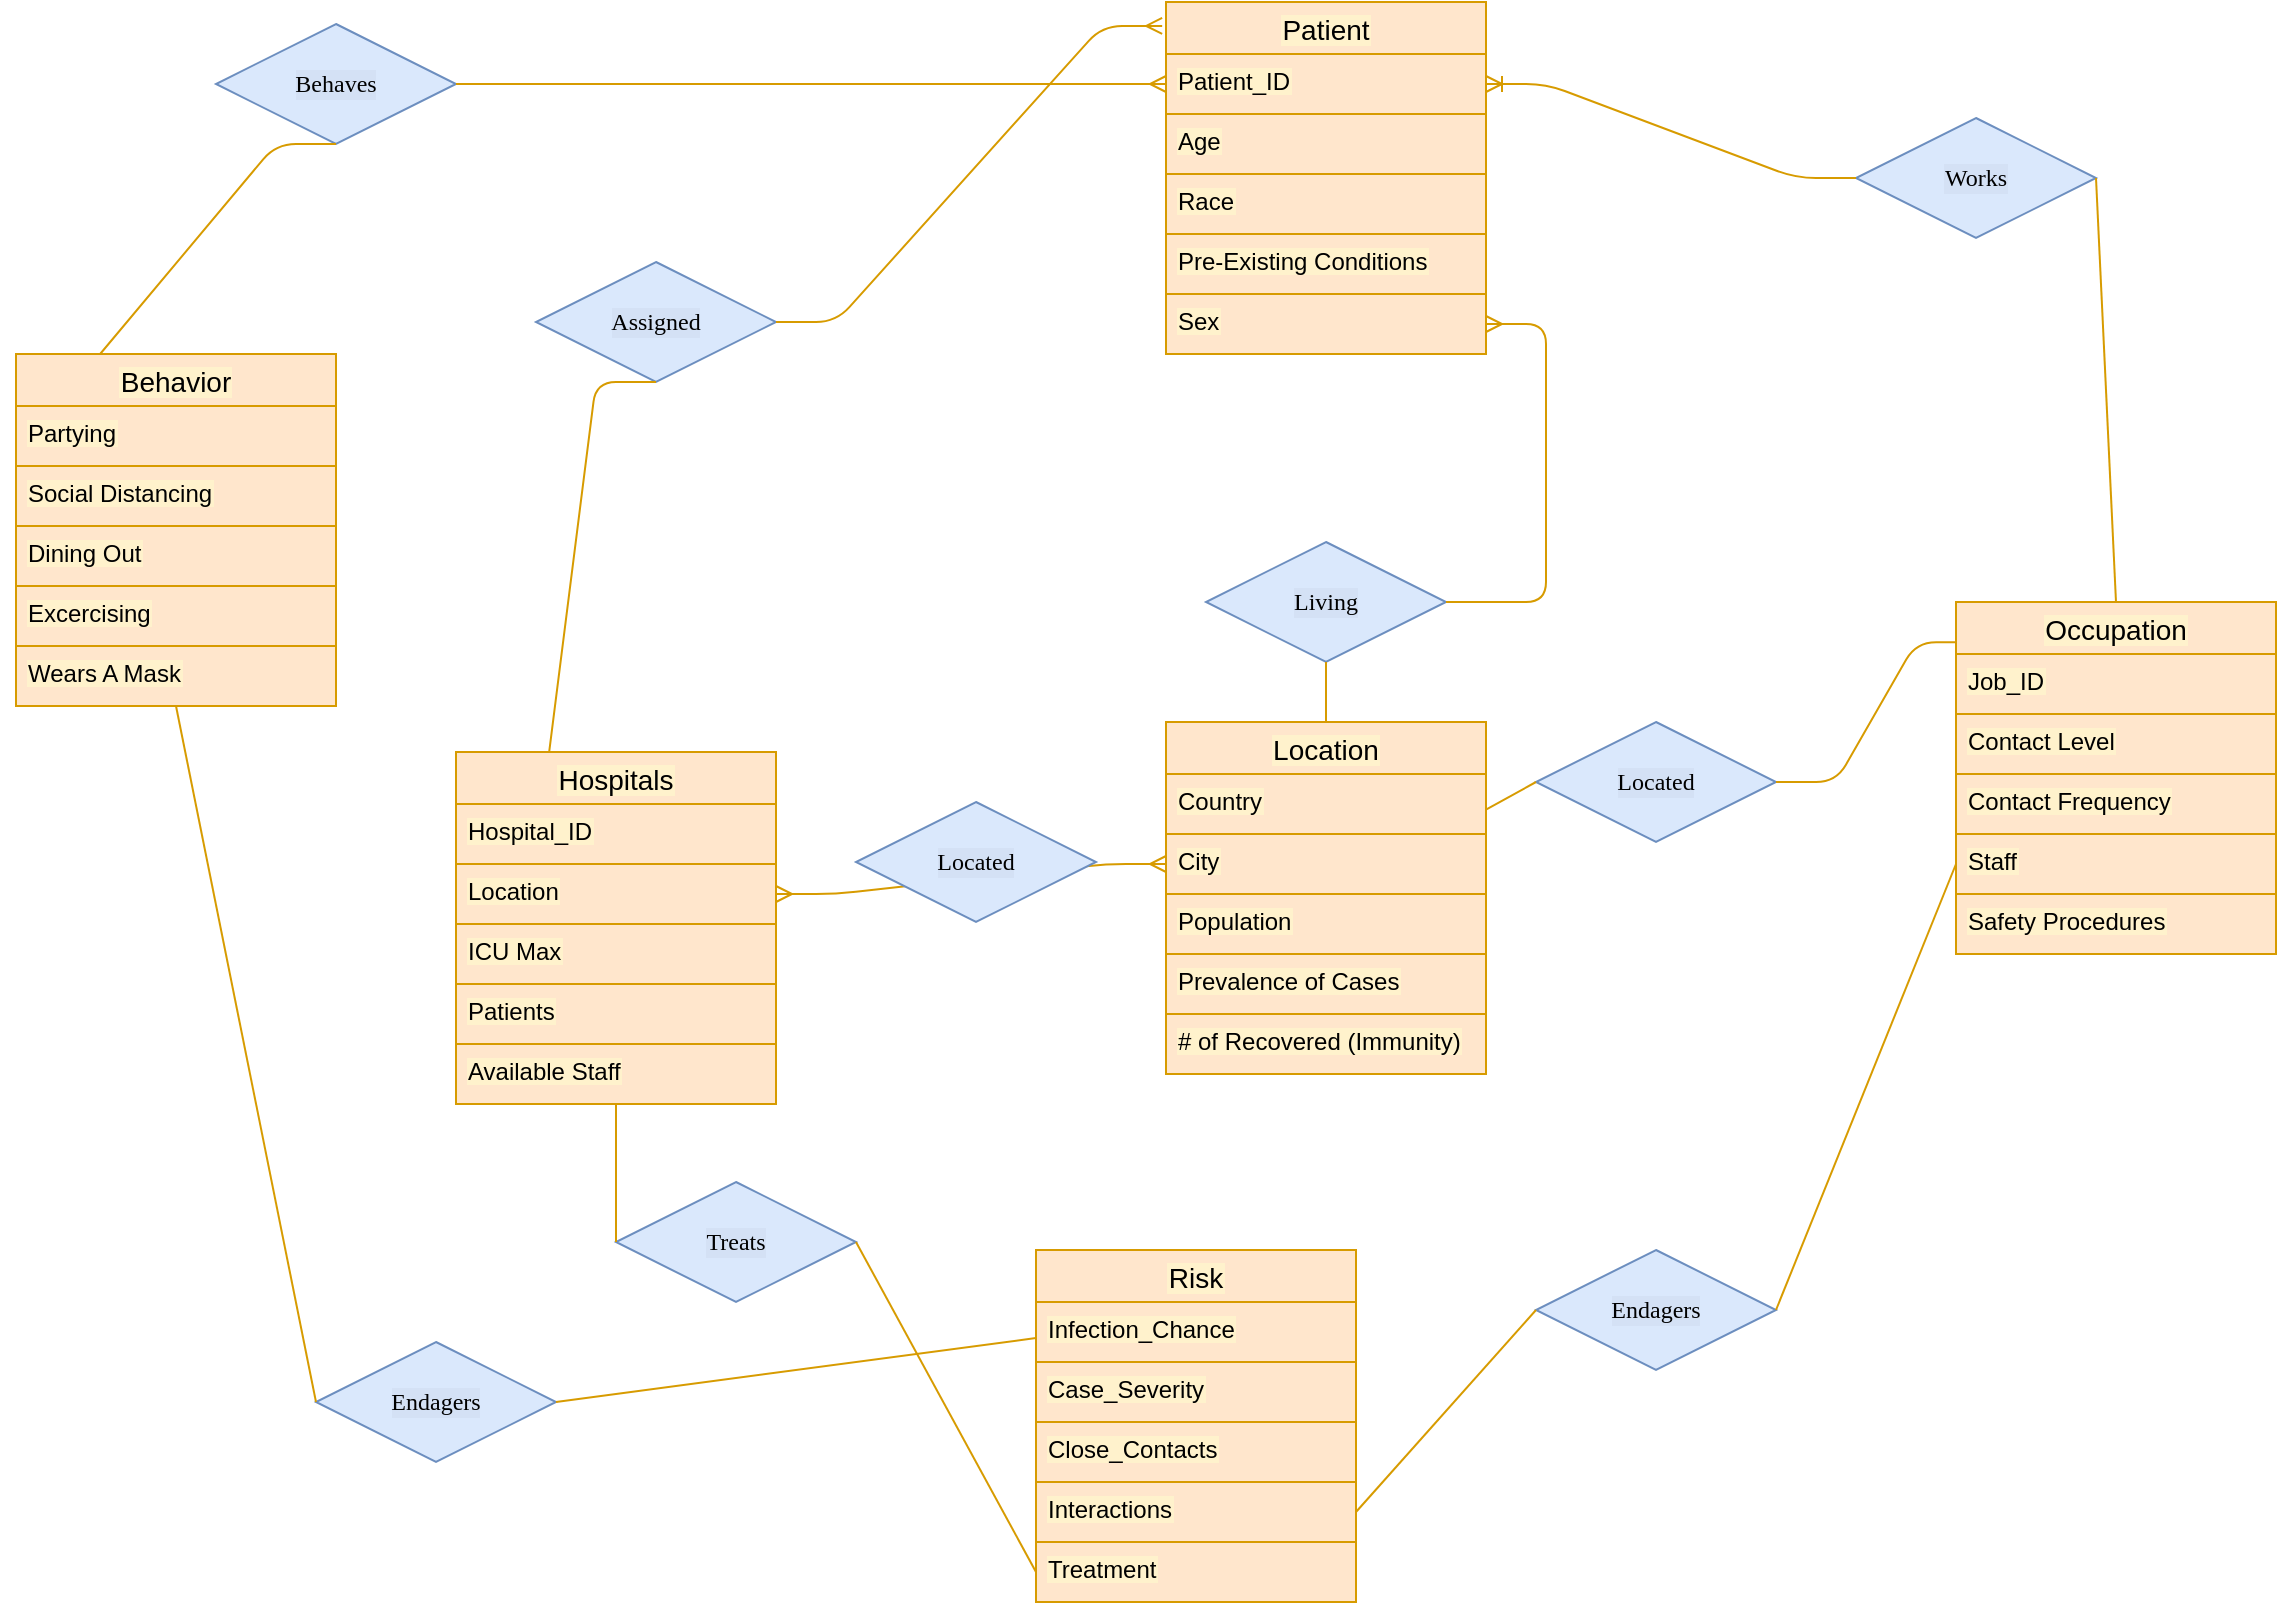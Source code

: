 <mxfile version="13.6.6" type="github">
  <diagram id="AUjH89CxYdZOuX72Uw9I" name="Page-1">
    <mxGraphModel dx="2676" dy="759" grid="1" gridSize="10" guides="1" tooltips="1" connect="1" arrows="1" fold="1" page="1" pageScale="1" pageWidth="850" pageHeight="1100" math="0" shadow="0">
      <root>
        <mxCell id="0" />
        <mxCell id="1" parent="0" />
        <mxCell id="HIEzbjI9eFm-Q7LftsO4-79" value="Located" style="shape=rhombus;perimeter=rhombusPerimeter;whiteSpace=wrap;html=1;align=center;fontFamily=Times New Roman;labelBackgroundColor=#D4E1F5;fillColor=#dae8fc;strokeColor=#6c8ebf;" parent="1" vertex="1">
          <mxGeometry x="450" y="400" width="120" height="60" as="geometry" />
        </mxCell>
        <mxCell id="HIEzbjI9eFm-Q7LftsO4-84" value="" style="endArrow=none;html=1;rounded=0;fontFamily=Times New Roman;entryX=0;entryY=0.5;entryDx=0;entryDy=0;labelBackgroundColor=#FFF2CC;fillColor=#ffe6cc;strokeColor=#d79b00;" parent="1" source="HIEzbjI9eFm-Q7LftsO4-67" target="HIEzbjI9eFm-Q7LftsO4-79" edge="1">
          <mxGeometry relative="1" as="geometry">
            <mxPoint x="10" y="260" as="sourcePoint" />
            <mxPoint x="170" y="260" as="targetPoint" />
          </mxGeometry>
        </mxCell>
        <mxCell id="HIEzbjI9eFm-Q7LftsO4-86" value="" style="edgeStyle=entityRelationEdgeStyle;fontSize=12;html=1;endArrow=ERoneToMany;labelBackgroundColor=#FFF2CC;fillColor=#ffe6cc;strokeColor=#d79b00;entryX=0.063;entryY=0.114;entryDx=0;entryDy=0;entryPerimeter=0;" parent="1" source="HIEzbjI9eFm-Q7LftsO4-79" target="HIEzbjI9eFm-Q7LftsO4-30" edge="1">
          <mxGeometry width="100" height="100" relative="1" as="geometry">
            <mxPoint x="40" y="310" as="sourcePoint" />
            <mxPoint x="610" y="280" as="targetPoint" />
          </mxGeometry>
        </mxCell>
        <mxCell id="HIEzbjI9eFm-Q7LftsO4-88" value="Works" style="shape=rhombus;perimeter=rhombusPerimeter;whiteSpace=wrap;html=1;align=center;fontFamily=Times New Roman;labelBackgroundColor=#D4E1F5;fillColor=#dae8fc;strokeColor=#6c8ebf;" parent="1" vertex="1">
          <mxGeometry x="610" y="98" width="120" height="60" as="geometry" />
        </mxCell>
        <mxCell id="HIEzbjI9eFm-Q7LftsO4-90" value="" style="endArrow=none;html=1;rounded=0;fontFamily=Times New Roman;exitX=1;exitY=0.5;exitDx=0;exitDy=0;entryX=0.5;entryY=0;entryDx=0;entryDy=0;labelBackgroundColor=#FFF2CC;fillColor=#ffe6cc;strokeColor=#d79b00;" parent="1" source="HIEzbjI9eFm-Q7LftsO4-88" target="HIEzbjI9eFm-Q7LftsO4-30" edge="1">
          <mxGeometry relative="1" as="geometry">
            <mxPoint x="200" y="380" as="sourcePoint" />
            <mxPoint x="360" y="380" as="targetPoint" />
          </mxGeometry>
        </mxCell>
        <mxCell id="HIEzbjI9eFm-Q7LftsO4-61" value="Patient" style="swimlane;fontStyle=0;childLayout=stackLayout;horizontal=1;startSize=26;horizontalStack=0;resizeParent=1;resizeParentMax=0;resizeLast=0;collapsible=1;marginBottom=0;align=center;fontSize=14;labelBackgroundColor=#FFF2CC;fillColor=#ffe6cc;strokeColor=#d79b00;" parent="1" vertex="1">
          <mxGeometry x="265" y="40" width="160" height="176" as="geometry" />
        </mxCell>
        <mxCell id="HIEzbjI9eFm-Q7LftsO4-66" value="Patient_ID" style="text;strokeColor=#d79b00;fillColor=#ffe6cc;spacingLeft=4;spacingRight=4;overflow=hidden;rotatable=0;points=[[0,0.5],[1,0.5]];portConstraint=eastwest;fontSize=12;labelBackgroundColor=#FFF2CC;" parent="HIEzbjI9eFm-Q7LftsO4-61" vertex="1">
          <mxGeometry y="26" width="160" height="30" as="geometry" />
        </mxCell>
        <mxCell id="HIEzbjI9eFm-Q7LftsO4-62" value="Age" style="text;strokeColor=#d79b00;fillColor=#ffe6cc;spacingLeft=4;spacingRight=4;overflow=hidden;rotatable=0;points=[[0,0.5],[1,0.5]];portConstraint=eastwest;fontSize=12;labelBackgroundColor=#FFF2CC;" parent="HIEzbjI9eFm-Q7LftsO4-61" vertex="1">
          <mxGeometry y="56" width="160" height="30" as="geometry" />
        </mxCell>
        <mxCell id="HIEzbjI9eFm-Q7LftsO4-63" value="Race" style="text;strokeColor=#d79b00;fillColor=#ffe6cc;spacingLeft=4;spacingRight=4;overflow=hidden;rotatable=0;points=[[0,0.5],[1,0.5]];portConstraint=eastwest;fontSize=12;labelBackgroundColor=#FFF2CC;" parent="HIEzbjI9eFm-Q7LftsO4-61" vertex="1">
          <mxGeometry y="86" width="160" height="30" as="geometry" />
        </mxCell>
        <mxCell id="HIEzbjI9eFm-Q7LftsO4-64" value="Pre-Existing Conditions" style="text;strokeColor=#d79b00;fillColor=#ffe6cc;spacingLeft=4;spacingRight=4;overflow=hidden;rotatable=0;points=[[0,0.5],[1,0.5]];portConstraint=eastwest;fontSize=12;labelBackgroundColor=#FFF2CC;" parent="HIEzbjI9eFm-Q7LftsO4-61" vertex="1">
          <mxGeometry y="116" width="160" height="30" as="geometry" />
        </mxCell>
        <mxCell id="HIEzbjI9eFm-Q7LftsO4-65" value="Sex" style="text;strokeColor=#d79b00;fillColor=#ffe6cc;spacingLeft=4;spacingRight=4;overflow=hidden;rotatable=0;points=[[0,0.5],[1,0.5]];portConstraint=eastwest;fontSize=12;labelBackgroundColor=#FFF2CC;" parent="HIEzbjI9eFm-Q7LftsO4-61" vertex="1">
          <mxGeometry y="146" width="160" height="30" as="geometry" />
        </mxCell>
        <mxCell id="HIEzbjI9eFm-Q7LftsO4-91" value="Living" style="shape=rhombus;perimeter=rhombusPerimeter;whiteSpace=wrap;html=1;align=center;fontFamily=Times New Roman;labelBackgroundColor=#D4E1F5;fillColor=#dae8fc;strokeColor=#6c8ebf;" parent="1" vertex="1">
          <mxGeometry x="285" y="310" width="120" height="60" as="geometry" />
        </mxCell>
        <mxCell id="HIEzbjI9eFm-Q7LftsO4-92" value="" style="endArrow=none;html=1;rounded=0;fontFamily=Times New Roman;exitX=0.5;exitY=0;exitDx=0;exitDy=0;entryX=0.5;entryY=1;entryDx=0;entryDy=0;labelBackgroundColor=#FFF2CC;fillColor=#ffe6cc;strokeColor=#d79b00;" parent="1" source="HIEzbjI9eFm-Q7LftsO4-67" target="HIEzbjI9eFm-Q7LftsO4-91" edge="1">
          <mxGeometry relative="1" as="geometry">
            <mxPoint x="-190" y="400" as="sourcePoint" />
            <mxPoint x="-30" y="400" as="targetPoint" />
          </mxGeometry>
        </mxCell>
        <mxCell id="HIEzbjI9eFm-Q7LftsO4-93" value="" style="edgeStyle=entityRelationEdgeStyle;fontSize=12;html=1;endArrow=ERmany;labelBackgroundColor=#FFF2CC;fillColor=#ffe6cc;strokeColor=#d79b00;" parent="1" source="HIEzbjI9eFm-Q7LftsO4-91" target="HIEzbjI9eFm-Q7LftsO4-65" edge="1">
          <mxGeometry width="100" height="100" relative="1" as="geometry">
            <mxPoint x="230" y="420" as="sourcePoint" />
            <mxPoint x="240" y="1010" as="targetPoint" />
          </mxGeometry>
        </mxCell>
        <mxCell id="HIEzbjI9eFm-Q7LftsO4-102" value="Behaves" style="shape=rhombus;perimeter=rhombusPerimeter;whiteSpace=wrap;html=1;align=center;fontFamily=Times New Roman;labelBackgroundColor=#D4E1F5;fillColor=#dae8fc;strokeColor=#6c8ebf;" parent="1" vertex="1">
          <mxGeometry x="-210.0" y="51" width="120" height="60" as="geometry" />
        </mxCell>
        <mxCell id="HIEzbjI9eFm-Q7LftsO4-108" value="" style="edgeStyle=entityRelationEdgeStyle;fontSize=12;html=1;endArrow=ERmany;entryX=-0.002;entryY=0.084;entryDx=0;entryDy=0;entryPerimeter=0;exitX=0.5;exitY=1;exitDx=0;exitDy=0;labelBackgroundColor=#FFF2CC;fillColor=#ffe6cc;strokeColor=#d79b00;" parent="1" source="HIEzbjI9eFm-Q7LftsO4-102" target="HIEzbjI9eFm-Q7LftsO4-55" edge="1">
          <mxGeometry width="100" height="100" relative="1" as="geometry">
            <mxPoint x="-999.68" y="367" as="sourcePoint" />
            <mxPoint x="-619.68" y="687" as="targetPoint" />
          </mxGeometry>
        </mxCell>
        <mxCell id="HIEzbjI9eFm-Q7LftsO4-109" value="" style="edgeStyle=entityRelationEdgeStyle;fontSize=12;html=1;endArrow=ERmany;exitX=1;exitY=0.5;exitDx=0;exitDy=0;entryX=0;entryY=0.5;entryDx=0;entryDy=0;labelBackgroundColor=#FFF2CC;fillColor=#ffe6cc;strokeColor=#d79b00;" parent="1" source="HIEzbjI9eFm-Q7LftsO4-102" target="HIEzbjI9eFm-Q7LftsO4-66" edge="1">
          <mxGeometry width="100" height="100" relative="1" as="geometry">
            <mxPoint x="-709.68" y="1047" as="sourcePoint" />
            <mxPoint x="-589.68" y="477" as="targetPoint" />
          </mxGeometry>
        </mxCell>
        <mxCell id="HIEzbjI9eFm-Q7LftsO4-111" value="Assigned" style="shape=rhombus;perimeter=rhombusPerimeter;whiteSpace=wrap;html=1;align=center;fontFamily=Times New Roman;labelBackgroundColor=#D4E1F5;fillColor=#dae8fc;strokeColor=#6c8ebf;" parent="1" vertex="1">
          <mxGeometry x="-50" y="170" width="120" height="60" as="geometry" />
        </mxCell>
        <mxCell id="HIEzbjI9eFm-Q7LftsO4-112" value="" style="edgeStyle=entityRelationEdgeStyle;fontSize=12;html=1;endArrow=ERmany;labelBackgroundColor=#FFF2CC;fillColor=#ffe6cc;strokeColor=#d79b00;entryX=-0.012;entryY=0.068;entryDx=0;entryDy=0;entryPerimeter=0;" parent="1" source="HIEzbjI9eFm-Q7LftsO4-111" target="HIEzbjI9eFm-Q7LftsO4-61" edge="1">
          <mxGeometry width="100" height="100" relative="1" as="geometry">
            <mxPoint x="100" y="890" as="sourcePoint" />
            <mxPoint x="200" y="790" as="targetPoint" />
          </mxGeometry>
        </mxCell>
        <mxCell id="HIEzbjI9eFm-Q7LftsO4-113" value="" style="edgeStyle=entityRelationEdgeStyle;fontSize=12;html=1;endArrow=ERmany;entryX=0;entryY=0.5;entryDx=0;entryDy=0;exitX=0.5;exitY=1;exitDx=0;exitDy=0;labelBackgroundColor=#FFF2CC;fillColor=#ffe6cc;strokeColor=#d79b00;" parent="1" source="HIEzbjI9eFm-Q7LftsO4-111" target="HIEzbjI9eFm-Q7LftsO4-75" edge="1">
          <mxGeometry width="100" height="100" relative="1" as="geometry">
            <mxPoint x="-20" y="260" as="sourcePoint" />
            <mxPoint x="-130" y="618" as="targetPoint" />
          </mxGeometry>
        </mxCell>
        <mxCell id="HIEzbjI9eFm-Q7LftsO4-114" value="" style="edgeStyle=entityRelationEdgeStyle;fontSize=12;html=1;endArrow=ERoneToMany;labelBackgroundColor=#FFF2CC;fillColor=#ffe6cc;strokeColor=#d79b00;" parent="1" source="HIEzbjI9eFm-Q7LftsO4-88" target="HIEzbjI9eFm-Q7LftsO4-66" edge="1">
          <mxGeometry width="100" height="100" relative="1" as="geometry">
            <mxPoint x="630" y="1010" as="sourcePoint" />
            <mxPoint x="570" y="980" as="targetPoint" />
          </mxGeometry>
        </mxCell>
        <mxCell id="HIEzbjI9eFm-Q7LftsO4-67" value="Location" style="swimlane;fontStyle=0;childLayout=stackLayout;horizontal=1;startSize=26;horizontalStack=0;resizeParent=1;resizeParentMax=0;resizeLast=0;collapsible=1;marginBottom=0;align=center;fontSize=14;labelBackgroundColor=#FFF2CC;fillColor=#ffe6cc;strokeColor=#d79b00;" parent="1" vertex="1">
          <mxGeometry x="265" y="400" width="160" height="176" as="geometry" />
        </mxCell>
        <mxCell id="HIEzbjI9eFm-Q7LftsO4-68" value="Country" style="text;strokeColor=#d79b00;fillColor=#ffe6cc;spacingLeft=4;spacingRight=4;overflow=hidden;rotatable=0;points=[[0,0.5],[1,0.5]];portConstraint=eastwest;fontSize=12;labelBackgroundColor=#FFF2CC;" parent="HIEzbjI9eFm-Q7LftsO4-67" vertex="1">
          <mxGeometry y="26" width="160" height="30" as="geometry" />
        </mxCell>
        <mxCell id="HIEzbjI9eFm-Q7LftsO4-70" value="City" style="text;strokeColor=#d79b00;fillColor=#ffe6cc;spacingLeft=4;spacingRight=4;overflow=hidden;rotatable=0;points=[[0,0.5],[1,0.5]];portConstraint=eastwest;fontSize=12;labelBackgroundColor=#FFF2CC;" parent="HIEzbjI9eFm-Q7LftsO4-67" vertex="1">
          <mxGeometry y="56" width="160" height="30" as="geometry" />
        </mxCell>
        <mxCell id="HIEzbjI9eFm-Q7LftsO4-71" value="Population" style="text;strokeColor=#d79b00;fillColor=#ffe6cc;spacingLeft=4;spacingRight=4;overflow=hidden;rotatable=0;points=[[0,0.5],[1,0.5]];portConstraint=eastwest;fontSize=12;labelBackgroundColor=#FFF2CC;" parent="HIEzbjI9eFm-Q7LftsO4-67" vertex="1">
          <mxGeometry y="86" width="160" height="30" as="geometry" />
        </mxCell>
        <mxCell id="HIEzbjI9eFm-Q7LftsO4-72" value="Prevalence of Cases" style="text;strokeColor=#d79b00;fillColor=#ffe6cc;spacingLeft=4;spacingRight=4;overflow=hidden;rotatable=0;points=[[0,0.5],[1,0.5]];portConstraint=eastwest;fontSize=12;labelBackgroundColor=#FFF2CC;" parent="HIEzbjI9eFm-Q7LftsO4-67" vertex="1">
          <mxGeometry y="116" width="160" height="30" as="geometry" />
        </mxCell>
        <mxCell id="HIEzbjI9eFm-Q7LftsO4-101" value="# of Recovered (Immunity)" style="text;strokeColor=#d79b00;fillColor=#ffe6cc;spacingLeft=4;spacingRight=4;overflow=hidden;rotatable=0;points=[[0,0.5],[1,0.5]];portConstraint=eastwest;fontSize=12;labelBackgroundColor=#FFF2CC;" parent="HIEzbjI9eFm-Q7LftsO4-67" vertex="1">
          <mxGeometry y="146" width="160" height="30" as="geometry" />
        </mxCell>
        <mxCell id="HIEzbjI9eFm-Q7LftsO4-73" value="Hospitals" style="swimlane;fontStyle=0;childLayout=stackLayout;horizontal=1;startSize=26;horizontalStack=0;resizeParent=1;resizeParentMax=0;resizeLast=0;collapsible=1;marginBottom=0;align=center;fontSize=14;color=green;labelBackgroundColor=#FFF2CC;fillColor=#ffe6cc;strokeColor=#d79b00;" parent="1" vertex="1">
          <mxGeometry x="-90" y="415" width="160" height="176" as="geometry" />
        </mxCell>
        <mxCell id="HIEzbjI9eFm-Q7LftsO4-76" value="Hospital_ID" style="text;strokeColor=#d79b00;fillColor=#ffe6cc;spacingLeft=4;spacingRight=4;overflow=hidden;rotatable=0;points=[[0,0.5],[1,0.5]];portConstraint=eastwest;fontSize=12;labelBackgroundColor=#FFF2CC;" parent="HIEzbjI9eFm-Q7LftsO4-73" vertex="1">
          <mxGeometry y="26" width="160" height="30" as="geometry" />
        </mxCell>
        <mxCell id="HIEzbjI9eFm-Q7LftsO4-77" value="Location" style="text;strokeColor=#d79b00;fillColor=#ffe6cc;spacingLeft=4;spacingRight=4;overflow=hidden;rotatable=0;points=[[0,0.5],[1,0.5]];portConstraint=eastwest;fontSize=12;labelBackgroundColor=#FFF2CC;" parent="HIEzbjI9eFm-Q7LftsO4-73" vertex="1">
          <mxGeometry y="56" width="160" height="30" as="geometry" />
        </mxCell>
        <mxCell id="HIEzbjI9eFm-Q7LftsO4-74" value="ICU Max" style="text;strokeColor=#d79b00;fillColor=#ffe6cc;spacingLeft=4;spacingRight=4;overflow=hidden;rotatable=0;points=[[0,0.5],[1,0.5]];portConstraint=eastwest;fontSize=12;labelBackgroundColor=#FFF2CC;" parent="HIEzbjI9eFm-Q7LftsO4-73" vertex="1">
          <mxGeometry y="86" width="160" height="30" as="geometry" />
        </mxCell>
        <mxCell id="HIEzbjI9eFm-Q7LftsO4-75" value="Patients" style="text;strokeColor=#d79b00;fillColor=#ffe6cc;spacingLeft=4;spacingRight=4;overflow=hidden;rotatable=0;points=[[0,0.5],[1,0.5]];portConstraint=eastwest;fontSize=12;labelBackgroundColor=#FFF2CC;" parent="HIEzbjI9eFm-Q7LftsO4-73" vertex="1">
          <mxGeometry y="116" width="160" height="30" as="geometry" />
        </mxCell>
        <mxCell id="HIEzbjI9eFm-Q7LftsO4-78" value="Available Staff" style="text;strokeColor=#d79b00;fillColor=#ffe6cc;spacingLeft=4;spacingRight=4;overflow=hidden;rotatable=0;points=[[0,0.5],[1,0.5]];portConstraint=eastwest;fontSize=12;labelBackgroundColor=#FFF2CC;" parent="HIEzbjI9eFm-Q7LftsO4-73" vertex="1">
          <mxGeometry y="146" width="160" height="30" as="geometry" />
        </mxCell>
        <mxCell id="HIEzbjI9eFm-Q7LftsO4-129" value="" style="edgeStyle=entityRelationEdgeStyle;fontSize=12;html=1;endArrow=ERmany;startArrow=ERmany;exitX=1;exitY=0.5;exitDx=0;exitDy=0;entryX=0;entryY=0.5;entryDx=0;entryDy=0;labelBackgroundColor=#FFF2CC;fillColor=#ffe6cc;strokeColor=#d79b00;" parent="1" source="HIEzbjI9eFm-Q7LftsO4-77" target="HIEzbjI9eFm-Q7LftsO4-70" edge="1">
          <mxGeometry width="100" height="100" relative="1" as="geometry">
            <mxPoint x="270" y="540" as="sourcePoint" />
            <mxPoint x="370" y="440" as="targetPoint" />
          </mxGeometry>
        </mxCell>
        <mxCell id="HIEzbjI9eFm-Q7LftsO4-127" value="Located" style="shape=rhombus;perimeter=rhombusPerimeter;whiteSpace=wrap;html=1;align=center;fontFamily=Times New Roman;labelBackgroundColor=#D4E1F5;fillColor=#dae8fc;strokeColor=#6c8ebf;" parent="1" vertex="1">
          <mxGeometry x="110" y="440" width="120" height="60" as="geometry" />
        </mxCell>
        <mxCell id="HIEzbjI9eFm-Q7LftsO4-140" value="Endagers" style="shape=rhombus;perimeter=rhombusPerimeter;whiteSpace=wrap;html=1;align=center;fontFamily=Times New Roman;labelBackgroundColor=#D4E1F5;fillColor=#dae8fc;strokeColor=#6c8ebf;" parent="1" vertex="1">
          <mxGeometry x="450" y="664" width="120" height="60" as="geometry" />
        </mxCell>
        <mxCell id="HIEzbjI9eFm-Q7LftsO4-141" value="Endagers" style="shape=rhombus;perimeter=rhombusPerimeter;whiteSpace=wrap;html=1;align=center;fontFamily=Times New Roman;labelBackgroundColor=#D4E1F5;fillColor=#dae8fc;strokeColor=#6c8ebf;" parent="1" vertex="1">
          <mxGeometry x="-160" y="710" width="120" height="60" as="geometry" />
        </mxCell>
        <mxCell id="HIEzbjI9eFm-Q7LftsO4-143" value="" style="endArrow=none;html=1;rounded=0;labelBackgroundColor=#FFF2CC;fontFamily=Times New Roman;exitX=0.5;exitY=1;exitDx=0;exitDy=0;entryX=0;entryY=0.5;entryDx=0;entryDy=0;fillColor=#ffe6cc;strokeColor=#d79b00;" parent="1" source="HIEzbjI9eFm-Q7LftsO4-55" target="HIEzbjI9eFm-Q7LftsO4-141" edge="1">
          <mxGeometry relative="1" as="geometry">
            <mxPoint x="-350" y="590" as="sourcePoint" />
            <mxPoint x="-190" y="590" as="targetPoint" />
          </mxGeometry>
        </mxCell>
        <mxCell id="HIEzbjI9eFm-Q7LftsO4-147" value="" style="endArrow=none;html=1;rounded=0;labelBackgroundColor=#FFF2CC;fontFamily=Times New Roman;entryX=0;entryY=0.25;entryDx=0;entryDy=0;exitX=1;exitY=0.5;exitDx=0;exitDy=0;fillColor=#ffe6cc;strokeColor=#d79b00;" parent="1" source="HIEzbjI9eFm-Q7LftsO4-141" target="HIEzbjI9eFm-Q7LftsO4-131" edge="1">
          <mxGeometry relative="1" as="geometry">
            <mxPoint x="-10" y="450" as="sourcePoint" />
            <mxPoint x="150" y="450" as="targetPoint" />
          </mxGeometry>
        </mxCell>
        <mxCell id="HIEzbjI9eFm-Q7LftsO4-148" value="" style="endArrow=none;html=1;rounded=0;labelBackgroundColor=#FFF2CC;fontFamily=Times New Roman;entryX=0;entryY=0.5;entryDx=0;entryDy=0;exitX=1;exitY=0.5;exitDx=0;exitDy=0;fillColor=#ffe6cc;strokeColor=#d79b00;" parent="1" source="HIEzbjI9eFm-Q7LftsO4-135" target="HIEzbjI9eFm-Q7LftsO4-140" edge="1">
          <mxGeometry relative="1" as="geometry">
            <mxPoint x="-10" y="450" as="sourcePoint" />
            <mxPoint x="150" y="450" as="targetPoint" />
          </mxGeometry>
        </mxCell>
        <mxCell id="HIEzbjI9eFm-Q7LftsO4-149" value="" style="endArrow=none;html=1;rounded=0;labelBackgroundColor=#FFF2CC;fontFamily=Times New Roman;exitX=1;exitY=0.5;exitDx=0;exitDy=0;entryX=0;entryY=0.5;entryDx=0;entryDy=0;fillColor=#ffe6cc;strokeColor=#d79b00;" parent="1" source="HIEzbjI9eFm-Q7LftsO4-140" target="HIEzbjI9eFm-Q7LftsO4-32" edge="1">
          <mxGeometry relative="1" as="geometry">
            <mxPoint x="-10" y="450" as="sourcePoint" />
            <mxPoint x="150" y="450" as="targetPoint" />
          </mxGeometry>
        </mxCell>
        <mxCell id="HIEzbjI9eFm-Q7LftsO4-151" value="Treats" style="shape=rhombus;perimeter=rhombusPerimeter;whiteSpace=wrap;html=1;align=center;fontFamily=Times New Roman;labelBackgroundColor=#D4E1F5;fillColor=#dae8fc;strokeColor=#6c8ebf;" parent="1" vertex="1">
          <mxGeometry x="-10" y="630" width="120" height="60" as="geometry" />
        </mxCell>
        <mxCell id="HIEzbjI9eFm-Q7LftsO4-152" value="" style="endArrow=none;html=1;rounded=0;labelBackgroundColor=#FFF2CC;fontFamily=Times New Roman;exitX=0.5;exitY=1;exitDx=0;exitDy=0;entryX=0;entryY=0.5;entryDx=0;entryDy=0;fillColor=#ffe6cc;strokeColor=#d79b00;" parent="1" source="HIEzbjI9eFm-Q7LftsO4-73" target="HIEzbjI9eFm-Q7LftsO4-151" edge="1">
          <mxGeometry relative="1" as="geometry">
            <mxPoint x="140" y="450" as="sourcePoint" />
            <mxPoint x="300" y="450" as="targetPoint" />
          </mxGeometry>
        </mxCell>
        <mxCell id="HIEzbjI9eFm-Q7LftsO4-153" value="" style="endArrow=none;html=1;rounded=0;labelBackgroundColor=#FFF2CC;fontFamily=Times New Roman;exitX=1;exitY=0.5;exitDx=0;exitDy=0;entryX=0;entryY=0.5;entryDx=0;entryDy=0;fillColor=#ffe6cc;strokeColor=#d79b00;" parent="1" source="HIEzbjI9eFm-Q7LftsO4-151" target="HIEzbjI9eFm-Q7LftsO4-136" edge="1">
          <mxGeometry relative="1" as="geometry">
            <mxPoint x="140" y="450" as="sourcePoint" />
            <mxPoint x="270" y="700" as="targetPoint" />
          </mxGeometry>
        </mxCell>
        <mxCell id="HIEzbjI9eFm-Q7LftsO4-55" value="Behavior" style="swimlane;fontStyle=0;childLayout=stackLayout;horizontal=1;startSize=26;horizontalStack=0;resizeParent=1;resizeParentMax=0;resizeLast=0;collapsible=1;marginBottom=0;align=center;fontSize=14;labelBackgroundColor=#FFF2CC;fillColor=#ffe6cc;strokeColor=#d79b00;" parent="1" vertex="1">
          <mxGeometry x="-310.0" y="216" width="160" height="176" as="geometry" />
        </mxCell>
        <mxCell id="HIEzbjI9eFm-Q7LftsO4-56" value="Partying" style="text;strokeColor=#d79b00;fillColor=#ffe6cc;spacingLeft=4;spacingRight=4;overflow=hidden;rotatable=0;points=[[0,0.5],[1,0.5]];portConstraint=eastwest;fontSize=12;labelBackgroundColor=#FFF2CC;" parent="HIEzbjI9eFm-Q7LftsO4-55" vertex="1">
          <mxGeometry y="26" width="160" height="30" as="geometry" />
        </mxCell>
        <mxCell id="HIEzbjI9eFm-Q7LftsO4-59" value="Social Distancing" style="text;strokeColor=#d79b00;fillColor=#ffe6cc;spacingLeft=4;spacingRight=4;overflow=hidden;rotatable=0;points=[[0,0.5],[1,0.5]];portConstraint=eastwest;fontSize=12;labelBackgroundColor=#FFF2CC;" parent="HIEzbjI9eFm-Q7LftsO4-55" vertex="1">
          <mxGeometry y="56" width="160" height="30" as="geometry" />
        </mxCell>
        <mxCell id="HIEzbjI9eFm-Q7LftsO4-57" value="Dining Out" style="text;strokeColor=#d79b00;fillColor=#ffe6cc;spacingLeft=4;spacingRight=4;overflow=hidden;rotatable=0;points=[[0,0.5],[1,0.5]];portConstraint=eastwest;fontSize=12;labelBackgroundColor=#FFF2CC;" parent="HIEzbjI9eFm-Q7LftsO4-55" vertex="1">
          <mxGeometry y="86" width="160" height="30" as="geometry" />
        </mxCell>
        <mxCell id="HIEzbjI9eFm-Q7LftsO4-58" value="Excercising" style="text;strokeColor=#d79b00;fillColor=#ffe6cc;spacingLeft=4;spacingRight=4;overflow=hidden;rotatable=0;points=[[0,0.5],[1,0.5]];portConstraint=eastwest;fontSize=12;labelBackgroundColor=#FFF2CC;" parent="HIEzbjI9eFm-Q7LftsO4-55" vertex="1">
          <mxGeometry y="116" width="160" height="30" as="geometry" />
        </mxCell>
        <mxCell id="HIEzbjI9eFm-Q7LftsO4-60" value="Wears A Mask" style="text;strokeColor=#d79b00;fillColor=#ffe6cc;spacingLeft=4;spacingRight=4;overflow=hidden;rotatable=0;points=[[0,0.5],[1,0.5]];portConstraint=eastwest;fontSize=12;labelBackgroundColor=#FFF2CC;" parent="HIEzbjI9eFm-Q7LftsO4-55" vertex="1">
          <mxGeometry y="146" width="160" height="30" as="geometry" />
        </mxCell>
        <mxCell id="HIEzbjI9eFm-Q7LftsO4-131" value="Risk" style="swimlane;fontStyle=0;childLayout=stackLayout;horizontal=1;startSize=26;horizontalStack=0;resizeParent=1;resizeParentMax=0;resizeLast=0;collapsible=1;marginBottom=0;align=center;fontSize=14;color=green;labelBackgroundColor=#FFF2CC;fillColor=#ffe6cc;strokeColor=#d79b00;" parent="1" vertex="1">
          <mxGeometry x="200" y="664" width="160" height="176" as="geometry" />
        </mxCell>
        <mxCell id="HIEzbjI9eFm-Q7LftsO4-132" value="Infection_Chance" style="text;strokeColor=#d79b00;fillColor=#ffe6cc;spacingLeft=4;spacingRight=4;overflow=hidden;rotatable=0;points=[[0,0.5],[1,0.5]];portConstraint=eastwest;fontSize=12;labelBackgroundColor=#FFF2CC;" parent="HIEzbjI9eFm-Q7LftsO4-131" vertex="1">
          <mxGeometry y="26" width="160" height="30" as="geometry" />
        </mxCell>
        <mxCell id="HIEzbjI9eFm-Q7LftsO4-133" value="Case_Severity" style="text;strokeColor=#d79b00;fillColor=#ffe6cc;spacingLeft=4;spacingRight=4;overflow=hidden;rotatable=0;points=[[0,0.5],[1,0.5]];portConstraint=eastwest;fontSize=12;labelBackgroundColor=#FFF2CC;" parent="HIEzbjI9eFm-Q7LftsO4-131" vertex="1">
          <mxGeometry y="56" width="160" height="30" as="geometry" />
        </mxCell>
        <mxCell id="HIEzbjI9eFm-Q7LftsO4-134" value="Close_Contacts" style="text;strokeColor=#d79b00;fillColor=#ffe6cc;spacingLeft=4;spacingRight=4;overflow=hidden;rotatable=0;points=[[0,0.5],[1,0.5]];portConstraint=eastwest;fontSize=12;labelBackgroundColor=#FFF2CC;" parent="HIEzbjI9eFm-Q7LftsO4-131" vertex="1">
          <mxGeometry y="86" width="160" height="30" as="geometry" />
        </mxCell>
        <mxCell id="HIEzbjI9eFm-Q7LftsO4-135" value="Interactions" style="text;strokeColor=#d79b00;fillColor=#ffe6cc;spacingLeft=4;spacingRight=4;overflow=hidden;rotatable=0;points=[[0,0.5],[1,0.5]];portConstraint=eastwest;fontSize=12;labelBackgroundColor=#FFF2CC;" parent="HIEzbjI9eFm-Q7LftsO4-131" vertex="1">
          <mxGeometry y="116" width="160" height="30" as="geometry" />
        </mxCell>
        <mxCell id="HIEzbjI9eFm-Q7LftsO4-136" value="Treatment" style="text;strokeColor=#d79b00;fillColor=#ffe6cc;spacingLeft=4;spacingRight=4;overflow=hidden;rotatable=0;points=[[0,0.5],[1,0.5]];portConstraint=eastwest;fontSize=12;labelBackgroundColor=#FFF2CC;" parent="HIEzbjI9eFm-Q7LftsO4-131" vertex="1">
          <mxGeometry y="146" width="160" height="30" as="geometry" />
        </mxCell>
        <mxCell id="HIEzbjI9eFm-Q7LftsO4-30" value="Occupation" style="swimlane;fontStyle=0;childLayout=stackLayout;horizontal=1;startSize=26;horizontalStack=0;resizeParent=1;resizeParentMax=0;resizeLast=0;collapsible=1;marginBottom=0;align=center;fontSize=14;labelBackgroundColor=#FFF2CC;fillColor=#ffe6cc;strokeColor=#d79b00;" parent="1" vertex="1">
          <mxGeometry x="660" y="340" width="160" height="176" as="geometry" />
        </mxCell>
        <mxCell id="HIEzbjI9eFm-Q7LftsO4-31" value="Job_ID" style="text;strokeColor=#d79b00;fillColor=#ffe6cc;spacingLeft=4;spacingRight=4;overflow=hidden;rotatable=0;points=[[0,0.5],[1,0.5]];portConstraint=eastwest;fontSize=12;labelBackgroundColor=#FFF2CC;" parent="HIEzbjI9eFm-Q7LftsO4-30" vertex="1">
          <mxGeometry y="26" width="160" height="30" as="geometry" />
        </mxCell>
        <mxCell id="HIEzbjI9eFm-Q7LftsO4-47" value="Contact Level" style="text;strokeColor=#d79b00;fillColor=#ffe6cc;spacingLeft=4;spacingRight=4;overflow=hidden;rotatable=0;points=[[0,0.5],[1,0.5]];portConstraint=eastwest;fontSize=12;labelBackgroundColor=#FFF2CC;" parent="HIEzbjI9eFm-Q7LftsO4-30" vertex="1">
          <mxGeometry y="56" width="160" height="30" as="geometry" />
        </mxCell>
        <mxCell id="HIEzbjI9eFm-Q7LftsO4-33" value="Contact Frequency" style="text;strokeColor=#d79b00;fillColor=#ffe6cc;spacingLeft=4;spacingRight=4;overflow=hidden;rotatable=0;points=[[0,0.5],[1,0.5]];portConstraint=eastwest;fontSize=12;labelBackgroundColor=#FFF2CC;" parent="HIEzbjI9eFm-Q7LftsO4-30" vertex="1">
          <mxGeometry y="86" width="160" height="30" as="geometry" />
        </mxCell>
        <mxCell id="HIEzbjI9eFm-Q7LftsO4-32" value="Staff" style="text;strokeColor=#d79b00;fillColor=#ffe6cc;spacingLeft=4;spacingRight=4;overflow=hidden;rotatable=0;points=[[0,0.5],[1,0.5]];portConstraint=eastwest;fontSize=12;labelBackgroundColor=#FFF2CC;" parent="HIEzbjI9eFm-Q7LftsO4-30" vertex="1">
          <mxGeometry y="116" width="160" height="30" as="geometry" />
        </mxCell>
        <mxCell id="HIEzbjI9eFm-Q7LftsO4-48" value="Safety Procedures" style="text;strokeColor=#d79b00;fillColor=#ffe6cc;spacingLeft=4;spacingRight=4;overflow=hidden;rotatable=0;points=[[0,0.5],[1,0.5]];portConstraint=eastwest;fontSize=12;labelBackgroundColor=#FFF2CC;" parent="HIEzbjI9eFm-Q7LftsO4-30" vertex="1">
          <mxGeometry y="146" width="160" height="30" as="geometry" />
        </mxCell>
      </root>
    </mxGraphModel>
  </diagram>
</mxfile>
